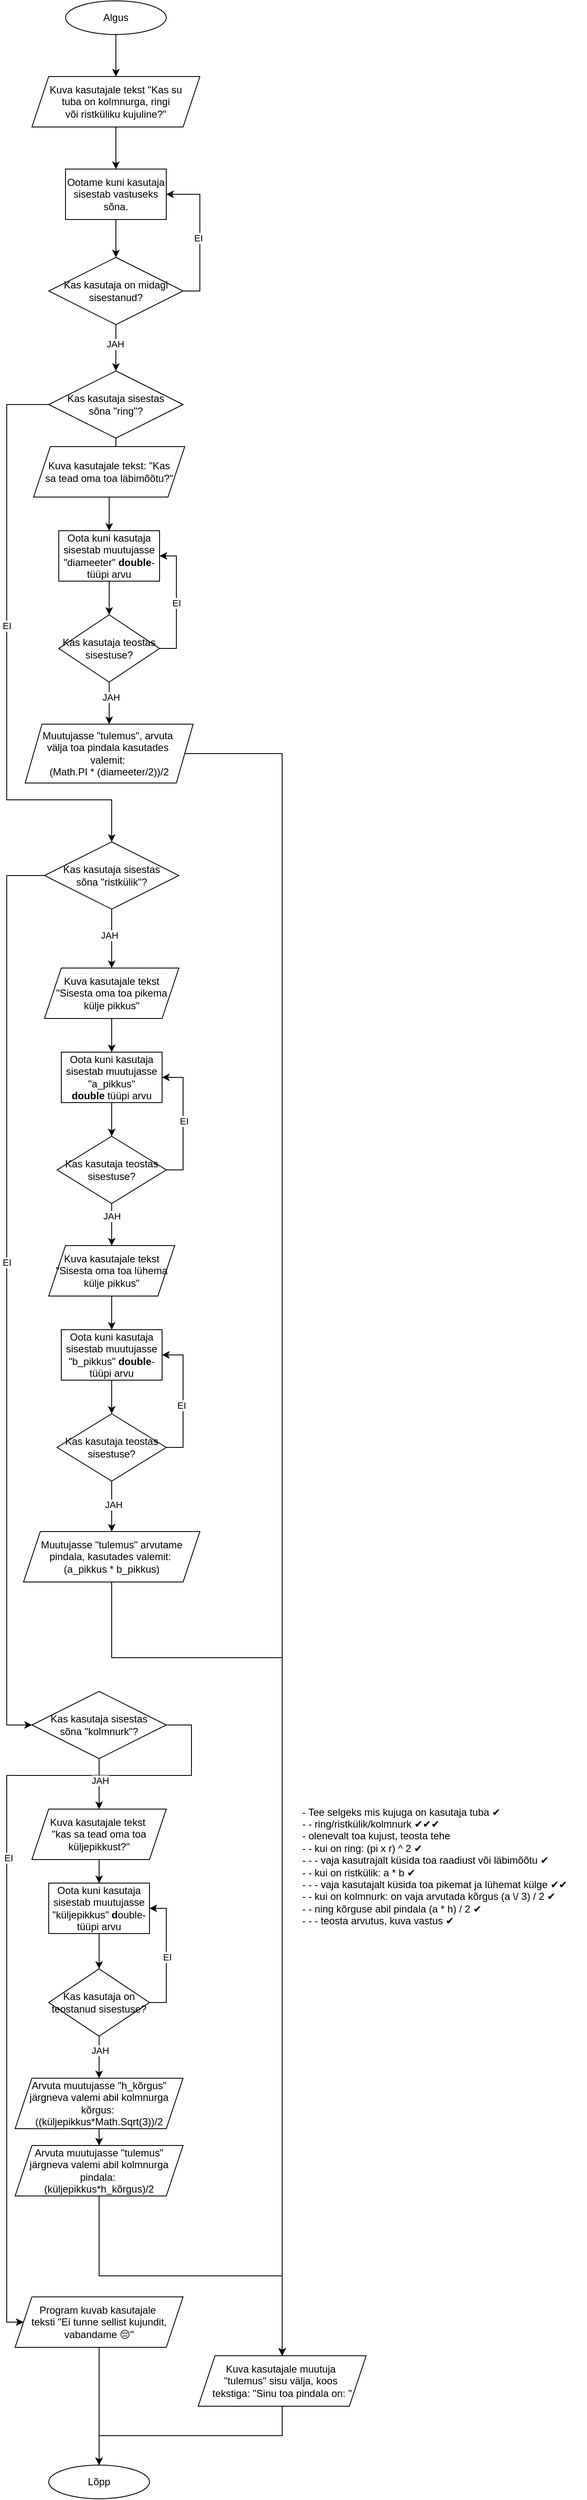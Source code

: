 <mxfile version="26.0.9">
  <diagram id="C5RBs43oDa-KdzZeNtuy" name="Page-1">
    <mxGraphModel dx="1474" dy="759" grid="1" gridSize="10" guides="1" tooltips="1" connect="1" arrows="1" fold="1" page="1" pageScale="1" pageWidth="827" pageHeight="1169" math="0" shadow="0">
      <root>
        <mxCell id="WIyWlLk6GJQsqaUBKTNV-0" />
        <mxCell id="WIyWlLk6GJQsqaUBKTNV-1" parent="WIyWlLk6GJQsqaUBKTNV-0" />
        <mxCell id="EbVTDSyWQtxAjr9smsNu-3" value="" style="edgeStyle=orthogonalEdgeStyle;rounded=0;orthogonalLoop=1;jettySize=auto;html=1;" edge="1" parent="WIyWlLk6GJQsqaUBKTNV-1" source="EbVTDSyWQtxAjr9smsNu-1" target="EbVTDSyWQtxAjr9smsNu-2">
          <mxGeometry relative="1" as="geometry" />
        </mxCell>
        <mxCell id="EbVTDSyWQtxAjr9smsNu-1" value="Algus" style="ellipse;whiteSpace=wrap;html=1;" vertex="1" parent="WIyWlLk6GJQsqaUBKTNV-1">
          <mxGeometry x="40" y="200" width="120" height="40" as="geometry" />
        </mxCell>
        <mxCell id="EbVTDSyWQtxAjr9smsNu-5" value="" style="edgeStyle=orthogonalEdgeStyle;rounded=0;orthogonalLoop=1;jettySize=auto;html=1;" edge="1" parent="WIyWlLk6GJQsqaUBKTNV-1" source="EbVTDSyWQtxAjr9smsNu-2" target="EbVTDSyWQtxAjr9smsNu-4">
          <mxGeometry relative="1" as="geometry" />
        </mxCell>
        <mxCell id="EbVTDSyWQtxAjr9smsNu-2" value="Kuva kasutajale tekst &quot;Kas su &lt;br&gt;tuba on kolmnurga, ringi &lt;br&gt;või ristküliku kujuline?&quot;" style="shape=parallelogram;perimeter=parallelogramPerimeter;whiteSpace=wrap;html=1;fixedSize=1;" vertex="1" parent="WIyWlLk6GJQsqaUBKTNV-1">
          <mxGeometry y="290" width="200" height="60" as="geometry" />
        </mxCell>
        <mxCell id="EbVTDSyWQtxAjr9smsNu-7" value="" style="edgeStyle=orthogonalEdgeStyle;rounded=0;orthogonalLoop=1;jettySize=auto;html=1;" edge="1" parent="WIyWlLk6GJQsqaUBKTNV-1" source="EbVTDSyWQtxAjr9smsNu-4" target="EbVTDSyWQtxAjr9smsNu-6">
          <mxGeometry relative="1" as="geometry" />
        </mxCell>
        <mxCell id="EbVTDSyWQtxAjr9smsNu-4" value="Ootame kuni kasutaja sisestab vastuseks sõna." style="whiteSpace=wrap;html=1;" vertex="1" parent="WIyWlLk6GJQsqaUBKTNV-1">
          <mxGeometry x="40" y="400" width="120" height="60" as="geometry" />
        </mxCell>
        <mxCell id="EbVTDSyWQtxAjr9smsNu-8" style="edgeStyle=orthogonalEdgeStyle;rounded=0;orthogonalLoop=1;jettySize=auto;html=1;exitX=1;exitY=0.5;exitDx=0;exitDy=0;entryX=1;entryY=0.5;entryDx=0;entryDy=0;" edge="1" parent="WIyWlLk6GJQsqaUBKTNV-1" source="EbVTDSyWQtxAjr9smsNu-6" target="EbVTDSyWQtxAjr9smsNu-4">
          <mxGeometry relative="1" as="geometry" />
        </mxCell>
        <mxCell id="EbVTDSyWQtxAjr9smsNu-9" value="EI" style="edgeLabel;html=1;align=center;verticalAlign=middle;resizable=0;points=[];" vertex="1" connectable="0" parent="EbVTDSyWQtxAjr9smsNu-8">
          <mxGeometry x="-0.051" y="2" relative="1" as="geometry">
            <mxPoint as="offset" />
          </mxGeometry>
        </mxCell>
        <mxCell id="EbVTDSyWQtxAjr9smsNu-11" value="" style="edgeStyle=orthogonalEdgeStyle;rounded=0;orthogonalLoop=1;jettySize=auto;html=1;" edge="1" parent="WIyWlLk6GJQsqaUBKTNV-1" source="EbVTDSyWQtxAjr9smsNu-6" target="EbVTDSyWQtxAjr9smsNu-10">
          <mxGeometry relative="1" as="geometry" />
        </mxCell>
        <mxCell id="EbVTDSyWQtxAjr9smsNu-12" value="JAH" style="edgeLabel;html=1;align=center;verticalAlign=middle;resizable=0;points=[];" vertex="1" connectable="0" parent="EbVTDSyWQtxAjr9smsNu-11">
          <mxGeometry x="-0.175" y="-1" relative="1" as="geometry">
            <mxPoint as="offset" />
          </mxGeometry>
        </mxCell>
        <mxCell id="EbVTDSyWQtxAjr9smsNu-6" value="Kas kasutaja on midagi sisestanud?" style="rhombus;whiteSpace=wrap;html=1;" vertex="1" parent="WIyWlLk6GJQsqaUBKTNV-1">
          <mxGeometry x="20" y="505" width="160" height="80" as="geometry" />
        </mxCell>
        <mxCell id="EbVTDSyWQtxAjr9smsNu-14" value="" style="edgeStyle=orthogonalEdgeStyle;rounded=0;orthogonalLoop=1;jettySize=auto;html=1;" edge="1" parent="WIyWlLk6GJQsqaUBKTNV-1" source="EbVTDSyWQtxAjr9smsNu-10" target="EbVTDSyWQtxAjr9smsNu-13">
          <mxGeometry relative="1" as="geometry">
            <Array as="points">
              <mxPoint x="-30" y="680" />
              <mxPoint x="-30" y="1150" />
            </Array>
          </mxGeometry>
        </mxCell>
        <mxCell id="EbVTDSyWQtxAjr9smsNu-15" value="EI" style="edgeLabel;html=1;align=center;verticalAlign=middle;resizable=0;points=[];" vertex="1" connectable="0" parent="EbVTDSyWQtxAjr9smsNu-14">
          <mxGeometry x="-0.1" relative="1" as="geometry">
            <mxPoint as="offset" />
          </mxGeometry>
        </mxCell>
        <mxCell id="EbVTDSyWQtxAjr9smsNu-26" value="" style="edgeStyle=orthogonalEdgeStyle;rounded=0;orthogonalLoop=1;jettySize=auto;html=1;" edge="1" parent="WIyWlLk6GJQsqaUBKTNV-1" source="EbVTDSyWQtxAjr9smsNu-10" target="EbVTDSyWQtxAjr9smsNu-25">
          <mxGeometry relative="1" as="geometry" />
        </mxCell>
        <mxCell id="EbVTDSyWQtxAjr9smsNu-39" value="JAH" style="edgeLabel;html=1;align=center;verticalAlign=middle;resizable=0;points=[];" vertex="1" connectable="0" parent="EbVTDSyWQtxAjr9smsNu-26">
          <mxGeometry x="-0.2" y="-2" relative="1" as="geometry">
            <mxPoint as="offset" />
          </mxGeometry>
        </mxCell>
        <mxCell id="EbVTDSyWQtxAjr9smsNu-10" value="Kas kasutaja sisestas &lt;br&gt;sõna &quot;ring&quot;?" style="rhombus;whiteSpace=wrap;html=1;" vertex="1" parent="WIyWlLk6GJQsqaUBKTNV-1">
          <mxGeometry x="20" y="640" width="160" height="80" as="geometry" />
        </mxCell>
        <mxCell id="EbVTDSyWQtxAjr9smsNu-18" value="" style="edgeStyle=orthogonalEdgeStyle;rounded=0;orthogonalLoop=1;jettySize=auto;html=1;" edge="1" parent="WIyWlLk6GJQsqaUBKTNV-1" source="EbVTDSyWQtxAjr9smsNu-13" target="EbVTDSyWQtxAjr9smsNu-17">
          <mxGeometry relative="1" as="geometry">
            <Array as="points">
              <mxPoint x="-30" y="1240" />
              <mxPoint x="-30" y="2250" />
            </Array>
          </mxGeometry>
        </mxCell>
        <mxCell id="EbVTDSyWQtxAjr9smsNu-19" value="EI" style="edgeLabel;html=1;align=center;verticalAlign=middle;resizable=0;points=[];" vertex="1" connectable="0" parent="EbVTDSyWQtxAjr9smsNu-18">
          <mxGeometry x="-0.075" y="3" relative="1" as="geometry">
            <mxPoint x="-3" y="3" as="offset" />
          </mxGeometry>
        </mxCell>
        <mxCell id="EbVTDSyWQtxAjr9smsNu-46" value="" style="edgeStyle=orthogonalEdgeStyle;rounded=0;orthogonalLoop=1;jettySize=auto;html=1;" edge="1" parent="WIyWlLk6GJQsqaUBKTNV-1" source="EbVTDSyWQtxAjr9smsNu-13" target="EbVTDSyWQtxAjr9smsNu-45">
          <mxGeometry relative="1" as="geometry" />
        </mxCell>
        <mxCell id="EbVTDSyWQtxAjr9smsNu-47" value="JAH" style="edgeLabel;html=1;align=center;verticalAlign=middle;resizable=0;points=[];" vertex="1" connectable="0" parent="EbVTDSyWQtxAjr9smsNu-46">
          <mxGeometry x="-0.114" y="-3" relative="1" as="geometry">
            <mxPoint as="offset" />
          </mxGeometry>
        </mxCell>
        <mxCell id="EbVTDSyWQtxAjr9smsNu-13" value="Kas kasutaja sisestas &lt;br&gt;sõna &quot;ristkülik&quot;?" style="rhombus;whiteSpace=wrap;html=1;" vertex="1" parent="WIyWlLk6GJQsqaUBKTNV-1">
          <mxGeometry x="15" y="1200" width="160" height="80" as="geometry" />
        </mxCell>
        <mxCell id="EbVTDSyWQtxAjr9smsNu-21" value="" style="edgeStyle=orthogonalEdgeStyle;rounded=0;orthogonalLoop=1;jettySize=auto;html=1;exitX=1;exitY=0.5;exitDx=0;exitDy=0;" edge="1" parent="WIyWlLk6GJQsqaUBKTNV-1" source="EbVTDSyWQtxAjr9smsNu-17" target="EbVTDSyWQtxAjr9smsNu-20">
          <mxGeometry relative="1" as="geometry">
            <Array as="points">
              <mxPoint x="190" y="2250" />
              <mxPoint x="190" y="2310" />
              <mxPoint x="-30" y="2310" />
              <mxPoint x="-30" y="2960" />
            </Array>
          </mxGeometry>
        </mxCell>
        <mxCell id="EbVTDSyWQtxAjr9smsNu-22" value="EI" style="edgeLabel;html=1;align=center;verticalAlign=middle;resizable=0;points=[];" vertex="1" connectable="0" parent="EbVTDSyWQtxAjr9smsNu-21">
          <mxGeometry x="-0.167" y="2" relative="1" as="geometry">
            <mxPoint as="offset" />
          </mxGeometry>
        </mxCell>
        <mxCell id="EbVTDSyWQtxAjr9smsNu-69" value="" style="edgeStyle=orthogonalEdgeStyle;rounded=0;orthogonalLoop=1;jettySize=auto;html=1;" edge="1" parent="WIyWlLk6GJQsqaUBKTNV-1" source="EbVTDSyWQtxAjr9smsNu-17" target="EbVTDSyWQtxAjr9smsNu-68">
          <mxGeometry relative="1" as="geometry" />
        </mxCell>
        <mxCell id="EbVTDSyWQtxAjr9smsNu-70" value="JAH" style="edgeLabel;html=1;align=center;verticalAlign=middle;resizable=0;points=[];" vertex="1" connectable="0" parent="EbVTDSyWQtxAjr9smsNu-69">
          <mxGeometry x="-0.149" y="1" relative="1" as="geometry">
            <mxPoint as="offset" />
          </mxGeometry>
        </mxCell>
        <mxCell id="EbVTDSyWQtxAjr9smsNu-17" value="Kas kasutaja sisestas &lt;br&gt;sõna &quot;kolmnurk&quot;?" style="rhombus;whiteSpace=wrap;html=1;" vertex="1" parent="WIyWlLk6GJQsqaUBKTNV-1">
          <mxGeometry y="2210" width="160" height="80" as="geometry" />
        </mxCell>
        <mxCell id="EbVTDSyWQtxAjr9smsNu-24" value="" style="edgeStyle=orthogonalEdgeStyle;rounded=0;orthogonalLoop=1;jettySize=auto;html=1;" edge="1" parent="WIyWlLk6GJQsqaUBKTNV-1" source="EbVTDSyWQtxAjr9smsNu-20" target="EbVTDSyWQtxAjr9smsNu-23">
          <mxGeometry relative="1" as="geometry" />
        </mxCell>
        <mxCell id="EbVTDSyWQtxAjr9smsNu-20" value="Program kuvab kasutajale&amp;nbsp;&lt;div&gt;teksti &quot;Ei tunne sellist kujundit, vabandame 😔&quot;&lt;/div&gt;" style="shape=parallelogram;perimeter=parallelogramPerimeter;whiteSpace=wrap;html=1;fixedSize=1;" vertex="1" parent="WIyWlLk6GJQsqaUBKTNV-1">
          <mxGeometry x="-20" y="2930" width="200" height="60" as="geometry" />
        </mxCell>
        <mxCell id="EbVTDSyWQtxAjr9smsNu-23" value="Lõpp" style="ellipse;whiteSpace=wrap;html=1;" vertex="1" parent="WIyWlLk6GJQsqaUBKTNV-1">
          <mxGeometry x="20" y="3130" width="120" height="40" as="geometry" />
        </mxCell>
        <mxCell id="EbVTDSyWQtxAjr9smsNu-28" value="" style="edgeStyle=orthogonalEdgeStyle;rounded=0;orthogonalLoop=1;jettySize=auto;html=1;" edge="1" parent="WIyWlLk6GJQsqaUBKTNV-1" source="EbVTDSyWQtxAjr9smsNu-25" target="EbVTDSyWQtxAjr9smsNu-27">
          <mxGeometry relative="1" as="geometry" />
        </mxCell>
        <mxCell id="EbVTDSyWQtxAjr9smsNu-25" value="Kuva kasutajale tekst: &quot;Kas&lt;div&gt;sa tead oma toa läbimõõtu?&quot;&lt;/div&gt;" style="shape=parallelogram;perimeter=parallelogramPerimeter;whiteSpace=wrap;html=1;fixedSize=1;" vertex="1" parent="WIyWlLk6GJQsqaUBKTNV-1">
          <mxGeometry x="2" y="730" width="180" height="60" as="geometry" />
        </mxCell>
        <mxCell id="EbVTDSyWQtxAjr9smsNu-30" value="" style="edgeStyle=orthogonalEdgeStyle;rounded=0;orthogonalLoop=1;jettySize=auto;html=1;" edge="1" parent="WIyWlLk6GJQsqaUBKTNV-1" source="EbVTDSyWQtxAjr9smsNu-27" target="EbVTDSyWQtxAjr9smsNu-29">
          <mxGeometry relative="1" as="geometry" />
        </mxCell>
        <mxCell id="EbVTDSyWQtxAjr9smsNu-27" value="Oota kuni kasutaja sisestab muutujasse &quot;diameeter&quot;&amp;nbsp;&lt;b&gt;double&lt;/b&gt;-tüüpi arvu" style="whiteSpace=wrap;html=1;" vertex="1" parent="WIyWlLk6GJQsqaUBKTNV-1">
          <mxGeometry x="32" y="830" width="120" height="60" as="geometry" />
        </mxCell>
        <mxCell id="EbVTDSyWQtxAjr9smsNu-31" style="edgeStyle=orthogonalEdgeStyle;rounded=0;orthogonalLoop=1;jettySize=auto;html=1;exitX=1;exitY=0.5;exitDx=0;exitDy=0;entryX=1;entryY=0.5;entryDx=0;entryDy=0;" edge="1" parent="WIyWlLk6GJQsqaUBKTNV-1" source="EbVTDSyWQtxAjr9smsNu-29" target="EbVTDSyWQtxAjr9smsNu-27">
          <mxGeometry relative="1" as="geometry" />
        </mxCell>
        <mxCell id="EbVTDSyWQtxAjr9smsNu-32" value="EI" style="edgeLabel;html=1;align=center;verticalAlign=middle;resizable=0;points=[];" vertex="1" connectable="0" parent="EbVTDSyWQtxAjr9smsNu-31">
          <mxGeometry x="-0.011" relative="1" as="geometry">
            <mxPoint as="offset" />
          </mxGeometry>
        </mxCell>
        <mxCell id="EbVTDSyWQtxAjr9smsNu-34" value="" style="edgeStyle=orthogonalEdgeStyle;rounded=0;orthogonalLoop=1;jettySize=auto;html=1;" edge="1" parent="WIyWlLk6GJQsqaUBKTNV-1" source="EbVTDSyWQtxAjr9smsNu-29" target="EbVTDSyWQtxAjr9smsNu-33">
          <mxGeometry relative="1" as="geometry" />
        </mxCell>
        <mxCell id="EbVTDSyWQtxAjr9smsNu-35" value="JAH" style="edgeLabel;html=1;align=center;verticalAlign=middle;resizable=0;points=[];" vertex="1" connectable="0" parent="EbVTDSyWQtxAjr9smsNu-34">
          <mxGeometry x="-0.28" y="2" relative="1" as="geometry">
            <mxPoint as="offset" />
          </mxGeometry>
        </mxCell>
        <mxCell id="EbVTDSyWQtxAjr9smsNu-29" value="Kas kasutaja teostas sisestuse?" style="rhombus;whiteSpace=wrap;html=1;" vertex="1" parent="WIyWlLk6GJQsqaUBKTNV-1">
          <mxGeometry x="32" y="930" width="120" height="80" as="geometry" />
        </mxCell>
        <mxCell id="EbVTDSyWQtxAjr9smsNu-33" value="Muutujasse &quot;tulemus&quot;, arvuta&amp;nbsp;&lt;div&gt;välja toa pindala kasutades&amp;nbsp;&lt;/div&gt;&lt;div&gt;valemit:&amp;nbsp;&lt;/div&gt;&lt;div&gt;(Math.PI * (diameeter/2))/2&lt;/div&gt;" style="shape=parallelogram;perimeter=parallelogramPerimeter;whiteSpace=wrap;html=1;fixedSize=1;" vertex="1" parent="WIyWlLk6GJQsqaUBKTNV-1">
          <mxGeometry x="-8" y="1060" width="200" height="70" as="geometry" />
        </mxCell>
        <mxCell id="EbVTDSyWQtxAjr9smsNu-41" style="edgeStyle=orthogonalEdgeStyle;rounded=0;orthogonalLoop=1;jettySize=auto;html=1;exitX=0.5;exitY=1;exitDx=0;exitDy=0;entryX=0.5;entryY=0;entryDx=0;entryDy=0;" edge="1" parent="WIyWlLk6GJQsqaUBKTNV-1" source="EbVTDSyWQtxAjr9smsNu-36" target="EbVTDSyWQtxAjr9smsNu-23">
          <mxGeometry relative="1" as="geometry" />
        </mxCell>
        <mxCell id="EbVTDSyWQtxAjr9smsNu-36" value="Kuva kasutajale muutuja&amp;nbsp;&lt;div&gt;&quot;tulemus&quot; sisu välja, koos&amp;nbsp;&lt;/div&gt;&lt;div&gt;tekstiga:&lt;span style=&quot;background-color: transparent; color: light-dark(rgb(0, 0, 0), rgb(255, 255, 255));&quot;&gt;&amp;nbsp;&quot;Sinu toa pindala on: &quot;&lt;/span&gt;&lt;/div&gt;" style="shape=parallelogram;perimeter=parallelogramPerimeter;whiteSpace=wrap;html=1;fixedSize=1;" vertex="1" parent="WIyWlLk6GJQsqaUBKTNV-1">
          <mxGeometry x="198" y="3000" width="200" height="60" as="geometry" />
        </mxCell>
        <mxCell id="EbVTDSyWQtxAjr9smsNu-49" value="" style="edgeStyle=orthogonalEdgeStyle;rounded=0;orthogonalLoop=1;jettySize=auto;html=1;" edge="1" parent="WIyWlLk6GJQsqaUBKTNV-1" source="EbVTDSyWQtxAjr9smsNu-45" target="EbVTDSyWQtxAjr9smsNu-48">
          <mxGeometry relative="1" as="geometry" />
        </mxCell>
        <mxCell id="EbVTDSyWQtxAjr9smsNu-45" value="Kuva kasutajale tekst &quot;Sisesta oma toa pikema&lt;div&gt;külje pikkus&quot;&lt;/div&gt;" style="shape=parallelogram;perimeter=parallelogramPerimeter;whiteSpace=wrap;html=1;fixedSize=1;" vertex="1" parent="WIyWlLk6GJQsqaUBKTNV-1">
          <mxGeometry x="15" y="1350" width="160" height="60" as="geometry" />
        </mxCell>
        <mxCell id="EbVTDSyWQtxAjr9smsNu-51" value="" style="edgeStyle=orthogonalEdgeStyle;rounded=0;orthogonalLoop=1;jettySize=auto;html=1;" edge="1" parent="WIyWlLk6GJQsqaUBKTNV-1" source="EbVTDSyWQtxAjr9smsNu-48" target="EbVTDSyWQtxAjr9smsNu-50">
          <mxGeometry relative="1" as="geometry" />
        </mxCell>
        <mxCell id="EbVTDSyWQtxAjr9smsNu-48" value="Oota kuni kasutaja sisestab muutujasse &quot;a_pikkus&quot; &lt;b&gt;double&lt;/b&gt;&amp;nbsp;tüüpi arvu" style="whiteSpace=wrap;html=1;" vertex="1" parent="WIyWlLk6GJQsqaUBKTNV-1">
          <mxGeometry x="35" y="1450" width="120" height="60" as="geometry" />
        </mxCell>
        <mxCell id="EbVTDSyWQtxAjr9smsNu-52" style="edgeStyle=orthogonalEdgeStyle;rounded=0;orthogonalLoop=1;jettySize=auto;html=1;exitX=1;exitY=0.5;exitDx=0;exitDy=0;entryX=1;entryY=0.5;entryDx=0;entryDy=0;" edge="1" parent="WIyWlLk6GJQsqaUBKTNV-1" source="EbVTDSyWQtxAjr9smsNu-50" target="EbVTDSyWQtxAjr9smsNu-48">
          <mxGeometry relative="1" as="geometry" />
        </mxCell>
        <mxCell id="EbVTDSyWQtxAjr9smsNu-53" value="EI" style="edgeLabel;html=1;align=center;verticalAlign=middle;resizable=0;points=[];" vertex="1" connectable="0" parent="EbVTDSyWQtxAjr9smsNu-52">
          <mxGeometry x="0.006" y="-1" relative="1" as="geometry">
            <mxPoint as="offset" />
          </mxGeometry>
        </mxCell>
        <mxCell id="EbVTDSyWQtxAjr9smsNu-55" value="" style="edgeStyle=orthogonalEdgeStyle;rounded=0;orthogonalLoop=1;jettySize=auto;html=1;" edge="1" parent="WIyWlLk6GJQsqaUBKTNV-1" source="EbVTDSyWQtxAjr9smsNu-50" target="EbVTDSyWQtxAjr9smsNu-54">
          <mxGeometry relative="1" as="geometry" />
        </mxCell>
        <mxCell id="EbVTDSyWQtxAjr9smsNu-56" value="JAH" style="edgeLabel;html=1;align=center;verticalAlign=middle;resizable=0;points=[];" vertex="1" connectable="0" parent="EbVTDSyWQtxAjr9smsNu-55">
          <mxGeometry x="-0.4" relative="1" as="geometry">
            <mxPoint as="offset" />
          </mxGeometry>
        </mxCell>
        <mxCell id="EbVTDSyWQtxAjr9smsNu-50" value="Kas kasutaja teostas sisestuse?" style="rhombus;whiteSpace=wrap;html=1;" vertex="1" parent="WIyWlLk6GJQsqaUBKTNV-1">
          <mxGeometry x="30" y="1550" width="130" height="80" as="geometry" />
        </mxCell>
        <mxCell id="EbVTDSyWQtxAjr9smsNu-58" value="" style="edgeStyle=orthogonalEdgeStyle;rounded=0;orthogonalLoop=1;jettySize=auto;html=1;" edge="1" parent="WIyWlLk6GJQsqaUBKTNV-1" source="EbVTDSyWQtxAjr9smsNu-54" target="EbVTDSyWQtxAjr9smsNu-57">
          <mxGeometry relative="1" as="geometry" />
        </mxCell>
        <mxCell id="EbVTDSyWQtxAjr9smsNu-54" value="Kuva kasutajale tekst &quot;Sisesta oma toa lühema külje pikkus&quot;" style="shape=parallelogram;perimeter=parallelogramPerimeter;whiteSpace=wrap;html=1;fixedSize=1;" vertex="1" parent="WIyWlLk6GJQsqaUBKTNV-1">
          <mxGeometry x="20" y="1680" width="150" height="60" as="geometry" />
        </mxCell>
        <mxCell id="EbVTDSyWQtxAjr9smsNu-60" value="" style="edgeStyle=orthogonalEdgeStyle;rounded=0;orthogonalLoop=1;jettySize=auto;html=1;" edge="1" parent="WIyWlLk6GJQsqaUBKTNV-1" source="EbVTDSyWQtxAjr9smsNu-57" target="EbVTDSyWQtxAjr9smsNu-59">
          <mxGeometry relative="1" as="geometry" />
        </mxCell>
        <mxCell id="EbVTDSyWQtxAjr9smsNu-57" value="Oota kuni kasutaja sisestab muutujasse &quot;b_pikkus&quot; &lt;b&gt;double&lt;/b&gt;-tüüpi arvu" style="whiteSpace=wrap;html=1;" vertex="1" parent="WIyWlLk6GJQsqaUBKTNV-1">
          <mxGeometry x="35" y="1780" width="120" height="60" as="geometry" />
        </mxCell>
        <mxCell id="EbVTDSyWQtxAjr9smsNu-61" style="edgeStyle=orthogonalEdgeStyle;rounded=0;orthogonalLoop=1;jettySize=auto;html=1;exitX=1;exitY=0.5;exitDx=0;exitDy=0;entryX=1;entryY=0.5;entryDx=0;entryDy=0;" edge="1" parent="WIyWlLk6GJQsqaUBKTNV-1" source="EbVTDSyWQtxAjr9smsNu-59" target="EbVTDSyWQtxAjr9smsNu-57">
          <mxGeometry relative="1" as="geometry" />
        </mxCell>
        <mxCell id="EbVTDSyWQtxAjr9smsNu-62" value="EI" style="edgeLabel;html=1;align=center;verticalAlign=middle;resizable=0;points=[];" vertex="1" connectable="0" parent="EbVTDSyWQtxAjr9smsNu-61">
          <mxGeometry x="-0.097" y="2" relative="1" as="geometry">
            <mxPoint as="offset" />
          </mxGeometry>
        </mxCell>
        <mxCell id="EbVTDSyWQtxAjr9smsNu-64" value="" style="edgeStyle=orthogonalEdgeStyle;rounded=0;orthogonalLoop=1;jettySize=auto;html=1;" edge="1" parent="WIyWlLk6GJQsqaUBKTNV-1" source="EbVTDSyWQtxAjr9smsNu-59" target="EbVTDSyWQtxAjr9smsNu-63">
          <mxGeometry relative="1" as="geometry" />
        </mxCell>
        <mxCell id="EbVTDSyWQtxAjr9smsNu-65" value="JAH" style="edgeLabel;html=1;align=center;verticalAlign=middle;resizable=0;points=[];" vertex="1" connectable="0" parent="EbVTDSyWQtxAjr9smsNu-64">
          <mxGeometry x="-0.067" y="2" relative="1" as="geometry">
            <mxPoint as="offset" />
          </mxGeometry>
        </mxCell>
        <mxCell id="EbVTDSyWQtxAjr9smsNu-59" value="Kas kasutaja teostas sisestuse?" style="rhombus;whiteSpace=wrap;html=1;" vertex="1" parent="WIyWlLk6GJQsqaUBKTNV-1">
          <mxGeometry x="30" y="1880" width="130" height="80" as="geometry" />
        </mxCell>
        <mxCell id="EbVTDSyWQtxAjr9smsNu-66" style="edgeStyle=orthogonalEdgeStyle;rounded=0;orthogonalLoop=1;jettySize=auto;html=1;exitX=0.5;exitY=1;exitDx=0;exitDy=0;entryX=0.5;entryY=0;entryDx=0;entryDy=0;" edge="1" parent="WIyWlLk6GJQsqaUBKTNV-1" source="EbVTDSyWQtxAjr9smsNu-63" target="EbVTDSyWQtxAjr9smsNu-36">
          <mxGeometry relative="1" as="geometry">
            <Array as="points">
              <mxPoint x="95" y="2170" />
              <mxPoint x="298" y="2170" />
            </Array>
          </mxGeometry>
        </mxCell>
        <mxCell id="EbVTDSyWQtxAjr9smsNu-63" value="Muutujasse &quot;tulemus&quot; arvutame pindala, kasutades valemit:&amp;nbsp;&lt;div&gt;(a_pikkus * b_pikkus)&lt;/div&gt;" style="shape=parallelogram;perimeter=parallelogramPerimeter;whiteSpace=wrap;html=1;fixedSize=1;" vertex="1" parent="WIyWlLk6GJQsqaUBKTNV-1">
          <mxGeometry x="-10" y="2020" width="210" height="60" as="geometry" />
        </mxCell>
        <mxCell id="EbVTDSyWQtxAjr9smsNu-67" value="" style="edgeStyle=orthogonalEdgeStyle;rounded=0;orthogonalLoop=1;jettySize=auto;html=1;exitX=1;exitY=0.5;exitDx=0;exitDy=0;entryX=0.5;entryY=0;entryDx=0;entryDy=0;" edge="1" parent="WIyWlLk6GJQsqaUBKTNV-1" source="EbVTDSyWQtxAjr9smsNu-33" target="EbVTDSyWQtxAjr9smsNu-36">
          <mxGeometry relative="1" as="geometry">
            <mxPoint x="182" y="1095" as="sourcePoint" />
            <mxPoint x="298" y="2420" as="targetPoint" />
          </mxGeometry>
        </mxCell>
        <mxCell id="EbVTDSyWQtxAjr9smsNu-0" value="- Tee selgeks mis kujuga on kasutaja tuba ✔&lt;div&gt;- - ring/ristkülik/kolmnurk ✔✔✔&lt;/div&gt;&lt;div&gt;- olenevalt toa kujust, teosta tehe&lt;br&gt;- - kui on ring: (pi x r) ^ 2 ✔&lt;/div&gt;&lt;div&gt;- - - vaja kasutrajalt küsida toa raadiust või läbimõõtu ✔&lt;br&gt;- - kui on ristkülik: a * b ✔&lt;/div&gt;&lt;div&gt;- - - vaja kasutajalt küsida toa pikemat ja lühemat külge ✔✔&lt;br&gt;- - kui on kolmnurk: on vaja arvutada kõrgus (a \/ 3) / 2 ✔&lt;br&gt;- - ning kõrguse abil pindala (a * h) / 2 ✔&lt;br&gt;- - - teosta arvutus, kuva vastus ✔&lt;br&gt;&lt;/div&gt;" style="text;html=1;align=left;verticalAlign=middle;resizable=0;points=[];autosize=1;strokeColor=none;fillColor=none;" vertex="1" parent="WIyWlLk6GJQsqaUBKTNV-1">
          <mxGeometry x="320" y="2338" width="340" height="160" as="geometry" />
        </mxCell>
        <mxCell id="EbVTDSyWQtxAjr9smsNu-72" value="" style="edgeStyle=orthogonalEdgeStyle;rounded=0;orthogonalLoop=1;jettySize=auto;html=1;" edge="1" parent="WIyWlLk6GJQsqaUBKTNV-1" source="EbVTDSyWQtxAjr9smsNu-68" target="EbVTDSyWQtxAjr9smsNu-71">
          <mxGeometry relative="1" as="geometry" />
        </mxCell>
        <mxCell id="EbVTDSyWQtxAjr9smsNu-68" value="Kuva kasutajale tekst&amp;nbsp;&lt;div&gt;&quot;kas sa tead oma toa küljepikkust?&quot;&lt;/div&gt;" style="shape=parallelogram;perimeter=parallelogramPerimeter;whiteSpace=wrap;html=1;fixedSize=1;" vertex="1" parent="WIyWlLk6GJQsqaUBKTNV-1">
          <mxGeometry y="2350" width="160" height="60" as="geometry" />
        </mxCell>
        <mxCell id="EbVTDSyWQtxAjr9smsNu-74" value="" style="edgeStyle=orthogonalEdgeStyle;rounded=0;orthogonalLoop=1;jettySize=auto;html=1;" edge="1" parent="WIyWlLk6GJQsqaUBKTNV-1" source="EbVTDSyWQtxAjr9smsNu-71" target="EbVTDSyWQtxAjr9smsNu-73">
          <mxGeometry relative="1" as="geometry" />
        </mxCell>
        <mxCell id="EbVTDSyWQtxAjr9smsNu-71" value="Oota kuni kasutaja sisestab muutujasse &quot;küljepikkus&quot; &lt;b&gt;d&lt;/b&gt;ouble-tüüpi arvu" style="whiteSpace=wrap;html=1;" vertex="1" parent="WIyWlLk6GJQsqaUBKTNV-1">
          <mxGeometry x="20" y="2438" width="120" height="60" as="geometry" />
        </mxCell>
        <mxCell id="EbVTDSyWQtxAjr9smsNu-75" style="edgeStyle=orthogonalEdgeStyle;rounded=0;orthogonalLoop=1;jettySize=auto;html=1;exitX=1;exitY=0.5;exitDx=0;exitDy=0;entryX=1;entryY=0.5;entryDx=0;entryDy=0;" edge="1" parent="WIyWlLk6GJQsqaUBKTNV-1" source="EbVTDSyWQtxAjr9smsNu-73" target="EbVTDSyWQtxAjr9smsNu-71">
          <mxGeometry relative="1" as="geometry" />
        </mxCell>
        <mxCell id="EbVTDSyWQtxAjr9smsNu-76" value="EI" style="edgeLabel;html=1;align=center;verticalAlign=middle;resizable=0;points=[];" vertex="1" connectable="0" parent="EbVTDSyWQtxAjr9smsNu-75">
          <mxGeometry x="-0.02" y="-1" relative="1" as="geometry">
            <mxPoint as="offset" />
          </mxGeometry>
        </mxCell>
        <mxCell id="EbVTDSyWQtxAjr9smsNu-78" value="" style="edgeStyle=orthogonalEdgeStyle;rounded=0;orthogonalLoop=1;jettySize=auto;html=1;" edge="1" parent="WIyWlLk6GJQsqaUBKTNV-1" source="EbVTDSyWQtxAjr9smsNu-73" target="EbVTDSyWQtxAjr9smsNu-77">
          <mxGeometry relative="1" as="geometry" />
        </mxCell>
        <mxCell id="EbVTDSyWQtxAjr9smsNu-79" value="JAH" style="edgeLabel;html=1;align=center;verticalAlign=middle;resizable=0;points=[];" vertex="1" connectable="0" parent="EbVTDSyWQtxAjr9smsNu-78">
          <mxGeometry x="-0.33" y="1" relative="1" as="geometry">
            <mxPoint as="offset" />
          </mxGeometry>
        </mxCell>
        <mxCell id="EbVTDSyWQtxAjr9smsNu-73" value="Kas kasutaja on teostanud sisestuse?" style="rhombus;whiteSpace=wrap;html=1;" vertex="1" parent="WIyWlLk6GJQsqaUBKTNV-1">
          <mxGeometry x="20" y="2540" width="120" height="80" as="geometry" />
        </mxCell>
        <mxCell id="EbVTDSyWQtxAjr9smsNu-81" value="" style="edgeStyle=orthogonalEdgeStyle;rounded=0;orthogonalLoop=1;jettySize=auto;html=1;" edge="1" parent="WIyWlLk6GJQsqaUBKTNV-1" source="EbVTDSyWQtxAjr9smsNu-77" target="EbVTDSyWQtxAjr9smsNu-80">
          <mxGeometry relative="1" as="geometry" />
        </mxCell>
        <mxCell id="EbVTDSyWQtxAjr9smsNu-77" value="Arvuta muutujasse &quot;h_kõrgus&quot; järgneva valemi abil kolmnurga kõrgus:&amp;nbsp;&lt;div&gt;((küljepikkus*Math.Sqrt(3))/2&lt;/div&gt;" style="shape=parallelogram;perimeter=parallelogramPerimeter;whiteSpace=wrap;html=1;fixedSize=1;" vertex="1" parent="WIyWlLk6GJQsqaUBKTNV-1">
          <mxGeometry x="-20" y="2670" width="200" height="60" as="geometry" />
        </mxCell>
        <mxCell id="EbVTDSyWQtxAjr9smsNu-82" style="edgeStyle=orthogonalEdgeStyle;rounded=0;orthogonalLoop=1;jettySize=auto;html=1;exitX=0.5;exitY=1;exitDx=0;exitDy=0;entryX=0.5;entryY=0;entryDx=0;entryDy=0;" edge="1" parent="WIyWlLk6GJQsqaUBKTNV-1" source="EbVTDSyWQtxAjr9smsNu-80" target="EbVTDSyWQtxAjr9smsNu-36">
          <mxGeometry relative="1" as="geometry" />
        </mxCell>
        <mxCell id="EbVTDSyWQtxAjr9smsNu-80" value="Arvuta muutujasse &quot;tulemus&quot; järgneva valemi abil kolmnurga pindala:&amp;nbsp;&lt;div&gt;(küljepikkus*h_kõrgus)/2&lt;/div&gt;" style="shape=parallelogram;perimeter=parallelogramPerimeter;whiteSpace=wrap;html=1;fixedSize=1;" vertex="1" parent="WIyWlLk6GJQsqaUBKTNV-1">
          <mxGeometry x="-20" y="2750" width="200" height="60" as="geometry" />
        </mxCell>
      </root>
    </mxGraphModel>
  </diagram>
</mxfile>

